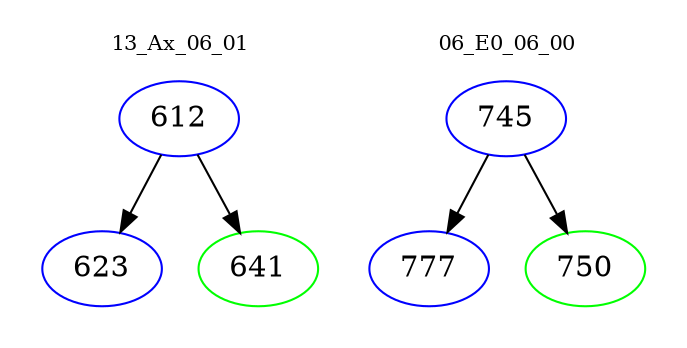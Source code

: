 digraph{
subgraph cluster_0 {
color = white
label = "13_Ax_06_01";
fontsize=10;
T0_612 [label="612", color="blue"]
T0_612 -> T0_623 [color="black"]
T0_623 [label="623", color="blue"]
T0_612 -> T0_641 [color="black"]
T0_641 [label="641", color="green"]
}
subgraph cluster_1 {
color = white
label = "06_E0_06_00";
fontsize=10;
T1_745 [label="745", color="blue"]
T1_745 -> T1_777 [color="black"]
T1_777 [label="777", color="blue"]
T1_745 -> T1_750 [color="black"]
T1_750 [label="750", color="green"]
}
}
